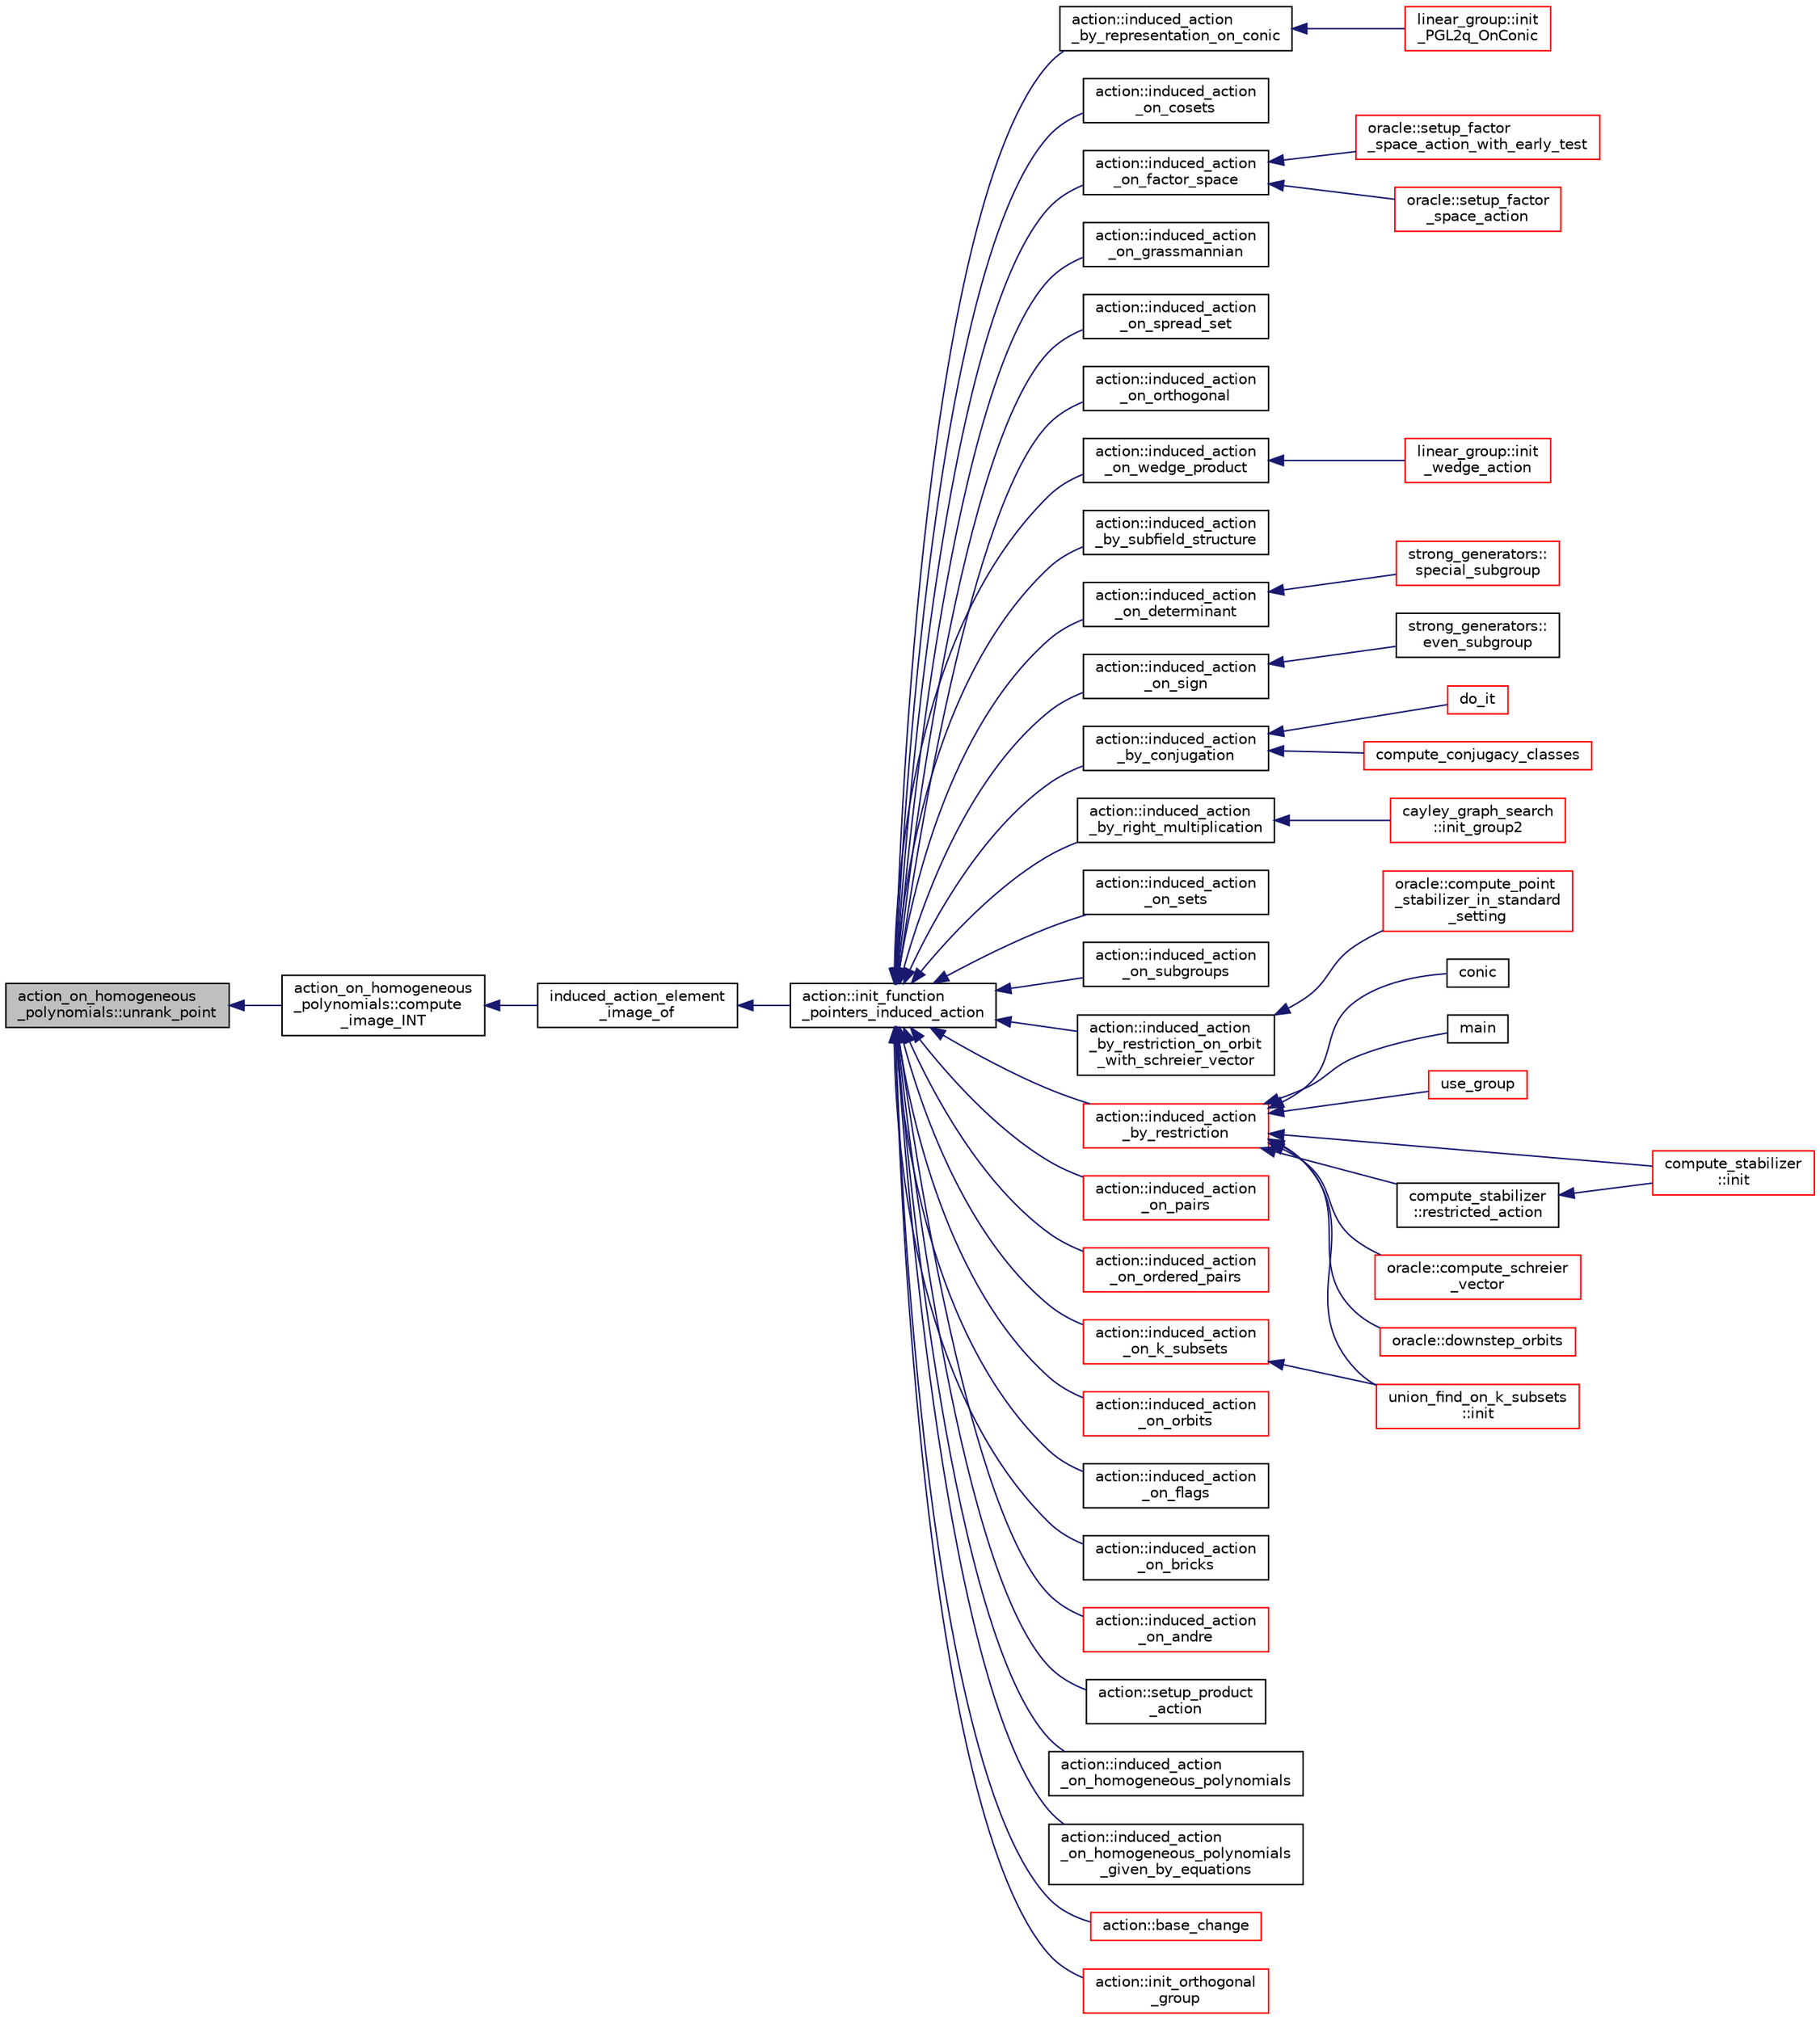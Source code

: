 digraph "action_on_homogeneous_polynomials::unrank_point"
{
  edge [fontname="Helvetica",fontsize="10",labelfontname="Helvetica",labelfontsize="10"];
  node [fontname="Helvetica",fontsize="10",shape=record];
  rankdir="LR";
  Node790 [label="action_on_homogeneous\l_polynomials::unrank_point",height=0.2,width=0.4,color="black", fillcolor="grey75", style="filled", fontcolor="black"];
  Node790 -> Node791 [dir="back",color="midnightblue",fontsize="10",style="solid",fontname="Helvetica"];
  Node791 [label="action_on_homogeneous\l_polynomials::compute\l_image_INT",height=0.2,width=0.4,color="black", fillcolor="white", style="filled",URL="$d5/dd4/classaction__on__homogeneous__polynomials.html#a84c216eed330590e9ede771b560869ac"];
  Node791 -> Node792 [dir="back",color="midnightblue",fontsize="10",style="solid",fontname="Helvetica"];
  Node792 [label="induced_action_element\l_image_of",height=0.2,width=0.4,color="black", fillcolor="white", style="filled",URL="$d3/d27/interface_8_c.html#a821850d6c3988dd122de0489cd36f0f0"];
  Node792 -> Node793 [dir="back",color="midnightblue",fontsize="10",style="solid",fontname="Helvetica"];
  Node793 [label="action::init_function\l_pointers_induced_action",height=0.2,width=0.4,color="black", fillcolor="white", style="filled",URL="$d2/d86/classaction.html#a3b9287d084b24f7a3b9532a7589c58de"];
  Node793 -> Node794 [dir="back",color="midnightblue",fontsize="10",style="solid",fontname="Helvetica"];
  Node794 [label="action::induced_action\l_by_representation_on_conic",height=0.2,width=0.4,color="black", fillcolor="white", style="filled",URL="$d2/d86/classaction.html#a228538e3f07bc186db8eb5da8b90f617"];
  Node794 -> Node795 [dir="back",color="midnightblue",fontsize="10",style="solid",fontname="Helvetica"];
  Node795 [label="linear_group::init\l_PGL2q_OnConic",height=0.2,width=0.4,color="red", fillcolor="white", style="filled",URL="$df/d5a/classlinear__group.html#a84c4d6e1849da4c6f8f096a1af2a8270"];
  Node793 -> Node802 [dir="back",color="midnightblue",fontsize="10",style="solid",fontname="Helvetica"];
  Node802 [label="action::induced_action\l_on_cosets",height=0.2,width=0.4,color="black", fillcolor="white", style="filled",URL="$d2/d86/classaction.html#acbdff5ffed42af6a01f07dffb2787237"];
  Node793 -> Node803 [dir="back",color="midnightblue",fontsize="10",style="solid",fontname="Helvetica"];
  Node803 [label="action::induced_action\l_on_factor_space",height=0.2,width=0.4,color="black", fillcolor="white", style="filled",URL="$d2/d86/classaction.html#af501ff2aa74fb6049bee5c01cd8b909b"];
  Node803 -> Node804 [dir="back",color="midnightblue",fontsize="10",style="solid",fontname="Helvetica"];
  Node804 [label="oracle::setup_factor\l_space_action_with_early_test",height=0.2,width=0.4,color="red", fillcolor="white", style="filled",URL="$d7/da7/classoracle.html#a7c26a85886666829e9727df91d2f01ad"];
  Node803 -> Node884 [dir="back",color="midnightblue",fontsize="10",style="solid",fontname="Helvetica"];
  Node884 [label="oracle::setup_factor\l_space_action",height=0.2,width=0.4,color="red", fillcolor="white", style="filled",URL="$d7/da7/classoracle.html#a181e076f112ba1f32f5fb4e8abebdb18"];
  Node793 -> Node885 [dir="back",color="midnightblue",fontsize="10",style="solid",fontname="Helvetica"];
  Node885 [label="action::induced_action\l_on_grassmannian",height=0.2,width=0.4,color="black", fillcolor="white", style="filled",URL="$d2/d86/classaction.html#a295b730ecc0b0bf30f714094fef956ea"];
  Node793 -> Node886 [dir="back",color="midnightblue",fontsize="10",style="solid",fontname="Helvetica"];
  Node886 [label="action::induced_action\l_on_spread_set",height=0.2,width=0.4,color="black", fillcolor="white", style="filled",URL="$d2/d86/classaction.html#a7c5839c650592f083dc850d81ed05a5b"];
  Node793 -> Node887 [dir="back",color="midnightblue",fontsize="10",style="solid",fontname="Helvetica"];
  Node887 [label="action::induced_action\l_on_orthogonal",height=0.2,width=0.4,color="black", fillcolor="white", style="filled",URL="$d2/d86/classaction.html#a4f191cee643a81d7f18a4d729084e945"];
  Node793 -> Node888 [dir="back",color="midnightblue",fontsize="10",style="solid",fontname="Helvetica"];
  Node888 [label="action::induced_action\l_on_wedge_product",height=0.2,width=0.4,color="black", fillcolor="white", style="filled",URL="$d2/d86/classaction.html#af13a5da25b8e8597ab695edff222fb6a"];
  Node888 -> Node889 [dir="back",color="midnightblue",fontsize="10",style="solid",fontname="Helvetica"];
  Node889 [label="linear_group::init\l_wedge_action",height=0.2,width=0.4,color="red", fillcolor="white", style="filled",URL="$df/d5a/classlinear__group.html#a16a8a2a5fdc535f2263210ca7943119e"];
  Node793 -> Node890 [dir="back",color="midnightblue",fontsize="10",style="solid",fontname="Helvetica"];
  Node890 [label="action::induced_action\l_by_subfield_structure",height=0.2,width=0.4,color="black", fillcolor="white", style="filled",URL="$d2/d86/classaction.html#add42951bdab176ceed6cc4af05dfa948"];
  Node793 -> Node891 [dir="back",color="midnightblue",fontsize="10",style="solid",fontname="Helvetica"];
  Node891 [label="action::induced_action\l_on_determinant",height=0.2,width=0.4,color="black", fillcolor="white", style="filled",URL="$d2/d86/classaction.html#aa6b9d3c2ded2cae185ee31f2200ad0b5"];
  Node891 -> Node892 [dir="back",color="midnightblue",fontsize="10",style="solid",fontname="Helvetica"];
  Node892 [label="strong_generators::\lspecial_subgroup",height=0.2,width=0.4,color="red", fillcolor="white", style="filled",URL="$dc/d09/classstrong__generators.html#a78e9e4d012bb440194e2874c40ca9e29"];
  Node793 -> Node894 [dir="back",color="midnightblue",fontsize="10",style="solid",fontname="Helvetica"];
  Node894 [label="action::induced_action\l_on_sign",height=0.2,width=0.4,color="black", fillcolor="white", style="filled",URL="$d2/d86/classaction.html#ab17b07971b94eae7c5efa21b33f643f1"];
  Node894 -> Node895 [dir="back",color="midnightblue",fontsize="10",style="solid",fontname="Helvetica"];
  Node895 [label="strong_generators::\leven_subgroup",height=0.2,width=0.4,color="black", fillcolor="white", style="filled",URL="$dc/d09/classstrong__generators.html#a8c1a171968f012ec245b0487a6af66e0"];
  Node793 -> Node896 [dir="back",color="midnightblue",fontsize="10",style="solid",fontname="Helvetica"];
  Node896 [label="action::induced_action\l_by_conjugation",height=0.2,width=0.4,color="black", fillcolor="white", style="filled",URL="$d2/d86/classaction.html#a45fb7703c6acac791acdcde339d21cc2"];
  Node896 -> Node897 [dir="back",color="midnightblue",fontsize="10",style="solid",fontname="Helvetica"];
  Node897 [label="do_it",height=0.2,width=0.4,color="red", fillcolor="white", style="filled",URL="$da/da3/burnside_8_c.html#a6a1ed4d46bdb13e56112f47f0565c25b"];
  Node896 -> Node899 [dir="back",color="midnightblue",fontsize="10",style="solid",fontname="Helvetica"];
  Node899 [label="compute_conjugacy_classes",height=0.2,width=0.4,color="red", fillcolor="white", style="filled",URL="$dc/dd4/group__actions_8h.html#a3a3f311d8e19e481707b3e54dbb35066"];
  Node793 -> Node904 [dir="back",color="midnightblue",fontsize="10",style="solid",fontname="Helvetica"];
  Node904 [label="action::induced_action\l_by_right_multiplication",height=0.2,width=0.4,color="black", fillcolor="white", style="filled",URL="$d2/d86/classaction.html#aafa2818d9d98046507e2754938be0c04"];
  Node904 -> Node905 [dir="back",color="midnightblue",fontsize="10",style="solid",fontname="Helvetica"];
  Node905 [label="cayley_graph_search\l::init_group2",height=0.2,width=0.4,color="red", fillcolor="white", style="filled",URL="$de/dae/classcayley__graph__search.html#ac765646a4795740d7ac0a9407bf35f32"];
  Node793 -> Node907 [dir="back",color="midnightblue",fontsize="10",style="solid",fontname="Helvetica"];
  Node907 [label="action::induced_action\l_on_sets",height=0.2,width=0.4,color="black", fillcolor="white", style="filled",URL="$d2/d86/classaction.html#a09639acee6b88644c103b17050cc32f1"];
  Node793 -> Node908 [dir="back",color="midnightblue",fontsize="10",style="solid",fontname="Helvetica"];
  Node908 [label="action::induced_action\l_on_subgroups",height=0.2,width=0.4,color="black", fillcolor="white", style="filled",URL="$d2/d86/classaction.html#ad0de7ea45a2a73c1b8e0f52ee3ce4610"];
  Node793 -> Node909 [dir="back",color="midnightblue",fontsize="10",style="solid",fontname="Helvetica"];
  Node909 [label="action::induced_action\l_by_restriction_on_orbit\l_with_schreier_vector",height=0.2,width=0.4,color="black", fillcolor="white", style="filled",URL="$d2/d86/classaction.html#ad3ddab72625d9bebe7ac8eaef488cf4c"];
  Node909 -> Node910 [dir="back",color="midnightblue",fontsize="10",style="solid",fontname="Helvetica"];
  Node910 [label="oracle::compute_point\l_stabilizer_in_standard\l_setting",height=0.2,width=0.4,color="red", fillcolor="white", style="filled",URL="$d7/da7/classoracle.html#afa7b2b71cd2ccbb807a740d6e1085982"];
  Node793 -> Node911 [dir="back",color="midnightblue",fontsize="10",style="solid",fontname="Helvetica"];
  Node911 [label="action::induced_action\l_by_restriction",height=0.2,width=0.4,color="red", fillcolor="white", style="filled",URL="$d2/d86/classaction.html#a37c21f74a97c921d882a308370c06357"];
  Node911 -> Node815 [dir="back",color="midnightblue",fontsize="10",style="solid",fontname="Helvetica"];
  Node815 [label="conic",height=0.2,width=0.4,color="black", fillcolor="white", style="filled",URL="$d4/de8/conic_8_c.html#a96def9474b981a9d5831a9b48d85d652"];
  Node911 -> Node912 [dir="back",color="midnightblue",fontsize="10",style="solid",fontname="Helvetica"];
  Node912 [label="main",height=0.2,width=0.4,color="black", fillcolor="white", style="filled",URL="$d5/d0d/apps_2projective__space_2polar_8_c.html#a217dbf8b442f20279ea00b898af96f52"];
  Node911 -> Node842 [dir="back",color="midnightblue",fontsize="10",style="solid",fontname="Helvetica"];
  Node842 [label="use_group",height=0.2,width=0.4,color="red", fillcolor="white", style="filled",URL="$d9/d9f/all__cliques_8_c.html#aba62531e97173264c39afe2c7857af31"];
  Node911 -> Node913 [dir="back",color="midnightblue",fontsize="10",style="solid",fontname="Helvetica"];
  Node913 [label="union_find_on_k_subsets\l::init",height=0.2,width=0.4,color="red", fillcolor="white", style="filled",URL="$d3/d1b/classunion__find__on__k__subsets.html#aad0de310a8e8df1ff78ee2eaf3ec1e54"];
  Node911 -> Node915 [dir="back",color="midnightblue",fontsize="10",style="solid",fontname="Helvetica"];
  Node915 [label="compute_stabilizer\l::init",height=0.2,width=0.4,color="red", fillcolor="white", style="filled",URL="$d8/d30/classcompute__stabilizer.html#a36a1729430f317a65559220a8206a7d7"];
  Node911 -> Node920 [dir="back",color="midnightblue",fontsize="10",style="solid",fontname="Helvetica"];
  Node920 [label="compute_stabilizer\l::restricted_action",height=0.2,width=0.4,color="black", fillcolor="white", style="filled",URL="$d8/d30/classcompute__stabilizer.html#a895df470da0ac14f812c3c4b6f2280b9"];
  Node920 -> Node915 [dir="back",color="midnightblue",fontsize="10",style="solid",fontname="Helvetica"];
  Node911 -> Node921 [dir="back",color="midnightblue",fontsize="10",style="solid",fontname="Helvetica"];
  Node921 [label="oracle::compute_schreier\l_vector",height=0.2,width=0.4,color="red", fillcolor="white", style="filled",URL="$d7/da7/classoracle.html#a1ba7d398b51ed70f89b5ea54adb7b089"];
  Node911 -> Node931 [dir="back",color="midnightblue",fontsize="10",style="solid",fontname="Helvetica"];
  Node931 [label="oracle::downstep_orbits",height=0.2,width=0.4,color="red", fillcolor="white", style="filled",URL="$d7/da7/classoracle.html#a65ea623f3a7b2e3dba4e29638207bc53"];
  Node793 -> Node951 [dir="back",color="midnightblue",fontsize="10",style="solid",fontname="Helvetica"];
  Node951 [label="action::induced_action\l_on_pairs",height=0.2,width=0.4,color="red", fillcolor="white", style="filled",URL="$d2/d86/classaction.html#a4b01c7b3cc749218e9dbd84b9fed90b3"];
  Node793 -> Node953 [dir="back",color="midnightblue",fontsize="10",style="solid",fontname="Helvetica"];
  Node953 [label="action::induced_action\l_on_ordered_pairs",height=0.2,width=0.4,color="red", fillcolor="white", style="filled",URL="$d2/d86/classaction.html#ad290e0cc115881e0b9ddab7f7071975e"];
  Node793 -> Node954 [dir="back",color="midnightblue",fontsize="10",style="solid",fontname="Helvetica"];
  Node954 [label="action::induced_action\l_on_k_subsets",height=0.2,width=0.4,color="red", fillcolor="white", style="filled",URL="$d2/d86/classaction.html#a2eb6058853cffc4c099099e07ecbe612"];
  Node954 -> Node913 [dir="back",color="midnightblue",fontsize="10",style="solid",fontname="Helvetica"];
  Node793 -> Node956 [dir="back",color="midnightblue",fontsize="10",style="solid",fontname="Helvetica"];
  Node956 [label="action::induced_action\l_on_orbits",height=0.2,width=0.4,color="red", fillcolor="white", style="filled",URL="$d2/d86/classaction.html#a875913e4919877fe3dcae039ce44d7d8"];
  Node793 -> Node960 [dir="back",color="midnightblue",fontsize="10",style="solid",fontname="Helvetica"];
  Node960 [label="action::induced_action\l_on_flags",height=0.2,width=0.4,color="black", fillcolor="white", style="filled",URL="$d2/d86/classaction.html#afb1ac2fda2a79462e38c133330982341"];
  Node793 -> Node961 [dir="back",color="midnightblue",fontsize="10",style="solid",fontname="Helvetica"];
  Node961 [label="action::induced_action\l_on_bricks",height=0.2,width=0.4,color="black", fillcolor="white", style="filled",URL="$d2/d86/classaction.html#a71c71472fda2eefb125cd852d5feb306"];
  Node793 -> Node962 [dir="back",color="midnightblue",fontsize="10",style="solid",fontname="Helvetica"];
  Node962 [label="action::induced_action\l_on_andre",height=0.2,width=0.4,color="red", fillcolor="white", style="filled",URL="$d2/d86/classaction.html#a917efe5d7ae49b86dbf397540939fea4"];
  Node793 -> Node964 [dir="back",color="midnightblue",fontsize="10",style="solid",fontname="Helvetica"];
  Node964 [label="action::setup_product\l_action",height=0.2,width=0.4,color="black", fillcolor="white", style="filled",URL="$d2/d86/classaction.html#a35c717fb546189c007a89bb7b133e2f6"];
  Node793 -> Node965 [dir="back",color="midnightblue",fontsize="10",style="solid",fontname="Helvetica"];
  Node965 [label="action::induced_action\l_on_homogeneous_polynomials",height=0.2,width=0.4,color="black", fillcolor="white", style="filled",URL="$d2/d86/classaction.html#acafe8fb1e63926ce35338a292b621f8a"];
  Node793 -> Node966 [dir="back",color="midnightblue",fontsize="10",style="solid",fontname="Helvetica"];
  Node966 [label="action::induced_action\l_on_homogeneous_polynomials\l_given_by_equations",height=0.2,width=0.4,color="black", fillcolor="white", style="filled",URL="$d2/d86/classaction.html#a8f8df8dabfaa711297c20d44a2c1946a"];
  Node793 -> Node967 [dir="back",color="midnightblue",fontsize="10",style="solid",fontname="Helvetica"];
  Node967 [label="action::base_change",height=0.2,width=0.4,color="red", fillcolor="white", style="filled",URL="$d2/d86/classaction.html#a1cab1a81da804692affaf9b7060c90f6"];
  Node793 -> Node995 [dir="back",color="midnightblue",fontsize="10",style="solid",fontname="Helvetica"];
  Node995 [label="action::init_orthogonal\l_group",height=0.2,width=0.4,color="red", fillcolor="white", style="filled",URL="$d2/d86/classaction.html#a2cfe124956ed67d8b7a927bb44847cc2"];
}
